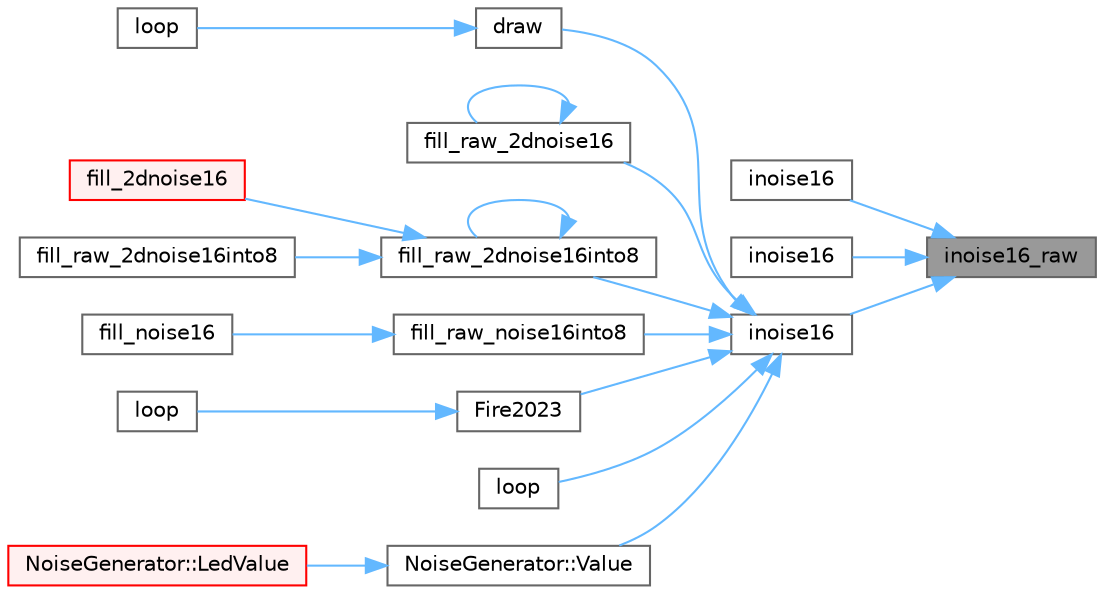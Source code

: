 digraph "inoise16_raw"
{
 // LATEX_PDF_SIZE
  bgcolor="transparent";
  edge [fontname=Helvetica,fontsize=10,labelfontname=Helvetica,labelfontsize=10];
  node [fontname=Helvetica,fontsize=10,shape=box,height=0.2,width=0.4];
  rankdir="RL";
  Node1 [id="Node000001",label="inoise16_raw",height=0.2,width=0.4,color="gray40", fillcolor="grey60", style="filled", fontcolor="black",tooltip="16-bit, fixed point implementation of Perlin's noise without scaling."];
  Node1 -> Node2 [id="edge1_Node000001_Node000002",dir="back",color="steelblue1",style="solid",tooltip=" "];
  Node2 [id="Node000002",label="inoise16",height=0.2,width=0.4,color="grey40", fillcolor="white", style="filled",URL="$d8/df9/group___noise_generation.html#ga34b2848203803e1c7a2de01d7dbcea63",tooltip="16-bit, fixed point implementation of Perlin's noise."];
  Node1 -> Node3 [id="edge2_Node000001_Node000003",dir="back",color="steelblue1",style="solid",tooltip=" "];
  Node3 [id="Node000003",label="inoise16",height=0.2,width=0.4,color="grey40", fillcolor="white", style="filled",URL="$d8/df9/group___noise_generation.html#gad5f2a2fa9858003b0d692d3700423f39",tooltip="16-bit, fixed point implementation of Perlin's noise."];
  Node1 -> Node4 [id="edge3_Node000001_Node000004",dir="back",color="steelblue1",style="solid",tooltip=" "];
  Node4 [id="Node000004",label="inoise16",height=0.2,width=0.4,color="grey40", fillcolor="white", style="filled",URL="$d8/df9/group___noise_generation.html#ga94be5ce8402e6147209f94d6006e8f00",tooltip="16-bit, fixed point implementation of Perlin's noise."];
  Node4 -> Node5 [id="edge4_Node000004_Node000005",dir="back",color="steelblue1",style="solid",tooltip=" "];
  Node5 [id="Node000005",label="draw",height=0.2,width=0.4,color="grey40", fillcolor="white", style="filled",URL="$d3/dac/_fx_noise_ring_8ino.html#a7a1cdb28d8d83f314435a3a1dc13f17f",tooltip=" "];
  Node5 -> Node6 [id="edge5_Node000005_Node000006",dir="back",color="steelblue1",style="solid",tooltip=" "];
  Node6 [id="Node000006",label="loop",height=0.2,width=0.4,color="grey40", fillcolor="white", style="filled",URL="$d3/dac/_fx_noise_ring_8ino.html#afe461d27b9c48d5921c00d521181f12f",tooltip=" "];
  Node4 -> Node7 [id="edge6_Node000004_Node000007",dir="back",color="steelblue1",style="solid",tooltip=" "];
  Node7 [id="Node000007",label="fill_raw_2dnoise16",height=0.2,width=0.4,color="grey40", fillcolor="white", style="filled",URL="$de/da4/group___noise_fill.html#ga8fdd92f7a3a96d6f131300cc79c933f6",tooltip="Fill a 2D 16-bit buffer with noise, using inoise16()"];
  Node7 -> Node7 [id="edge7_Node000007_Node000007",dir="back",color="steelblue1",style="solid",tooltip=" "];
  Node4 -> Node8 [id="edge8_Node000004_Node000008",dir="back",color="steelblue1",style="solid",tooltip=" "];
  Node8 [id="Node000008",label="fill_raw_2dnoise16into8",height=0.2,width=0.4,color="grey40", fillcolor="white", style="filled",URL="$de/da4/group___noise_fill.html#ga20a2ff725bc56666c206d54deb372586",tooltip="Fill a 2D 8-bit buffer with noise, using inoise16()"];
  Node8 -> Node9 [id="edge9_Node000008_Node000009",dir="back",color="steelblue1",style="solid",tooltip=" "];
  Node9 [id="Node000009",label="fill_2dnoise16",height=0.2,width=0.4,color="red", fillcolor="#FFF0F0", style="filled",URL="$de/da4/group___noise_fill.html#ga714a0f305e385a60d81a40d1f98b53fc",tooltip="Fill an LED matrix with random colors, using 16-bit noise."];
  Node8 -> Node8 [id="edge10_Node000008_Node000008",dir="back",color="steelblue1",style="solid",tooltip=" "];
  Node8 -> Node11 [id="edge11_Node000008_Node000011",dir="back",color="steelblue1",style="solid",tooltip=" "];
  Node11 [id="Node000011",label="fill_raw_2dnoise16into8",height=0.2,width=0.4,color="grey40", fillcolor="white", style="filled",URL="$d6/de8/noise_8cpp.html#a46bde35765a7eddbd1049fe49429e94e",tooltip=" "];
  Node4 -> Node12 [id="edge12_Node000004_Node000012",dir="back",color="steelblue1",style="solid",tooltip=" "];
  Node12 [id="Node000012",label="fill_raw_noise16into8",height=0.2,width=0.4,color="grey40", fillcolor="white", style="filled",URL="$de/da4/group___noise_fill.html#ga9db885e8cd887367fbf17e70f7d6b7fd",tooltip="Fill a 1D 8-bit buffer with noise, using inoise16()"];
  Node12 -> Node13 [id="edge13_Node000012_Node000013",dir="back",color="steelblue1",style="solid",tooltip=" "];
  Node13 [id="Node000013",label="fill_noise16",height=0.2,width=0.4,color="grey40", fillcolor="white", style="filled",URL="$de/da4/group___noise_fill.html#ga8bf5ab0f87a6bb79204754ef2a62f960",tooltip="Fill an LED array with random colors, using 16-bit noise."];
  Node4 -> Node14 [id="edge14_Node000004_Node000014",dir="back",color="steelblue1",style="solid",tooltip=" "];
  Node14 [id="Node000014",label="Fire2023",height=0.2,width=0.4,color="grey40", fillcolor="white", style="filled",URL="$d8/d2c/_fire2023_8ino.html#abe327b12b434120ecf20ae3f46800983",tooltip=" "];
  Node14 -> Node15 [id="edge15_Node000014_Node000015",dir="back",color="steelblue1",style="solid",tooltip=" "];
  Node15 [id="Node000015",label="loop",height=0.2,width=0.4,color="grey40", fillcolor="white", style="filled",URL="$d8/d2c/_fire2023_8ino.html#afe461d27b9c48d5921c00d521181f12f",tooltip=" "];
  Node4 -> Node16 [id="edge16_Node000004_Node000016",dir="back",color="steelblue1",style="solid",tooltip=" "];
  Node16 [id="Node000016",label="loop",height=0.2,width=0.4,color="grey40", fillcolor="white", style="filled",URL="$db/d0d/_r_g_b_w_8ino.html#afe461d27b9c48d5921c00d521181f12f",tooltip=" "];
  Node4 -> Node17 [id="edge17_Node000004_Node000017",dir="back",color="steelblue1",style="solid",tooltip=" "];
  Node17 [id="Node000017",label="NoiseGenerator::Value",height=0.2,width=0.4,color="grey40", fillcolor="white", style="filled",URL="$da/d7a/struct_noise_generator.html#addecf502634007f361b656342ffd1621",tooltip=" "];
  Node17 -> Node18 [id="edge18_Node000017_Node000018",dir="back",color="steelblue1",style="solid",tooltip=" "];
  Node18 [id="Node000018",label="NoiseGenerator::LedValue",height=0.2,width=0.4,color="red", fillcolor="#FFF0F0", style="filled",URL="$da/d7a/struct_noise_generator.html#a62be308aab8c1d496976934e35bf648b",tooltip=" "];
}
